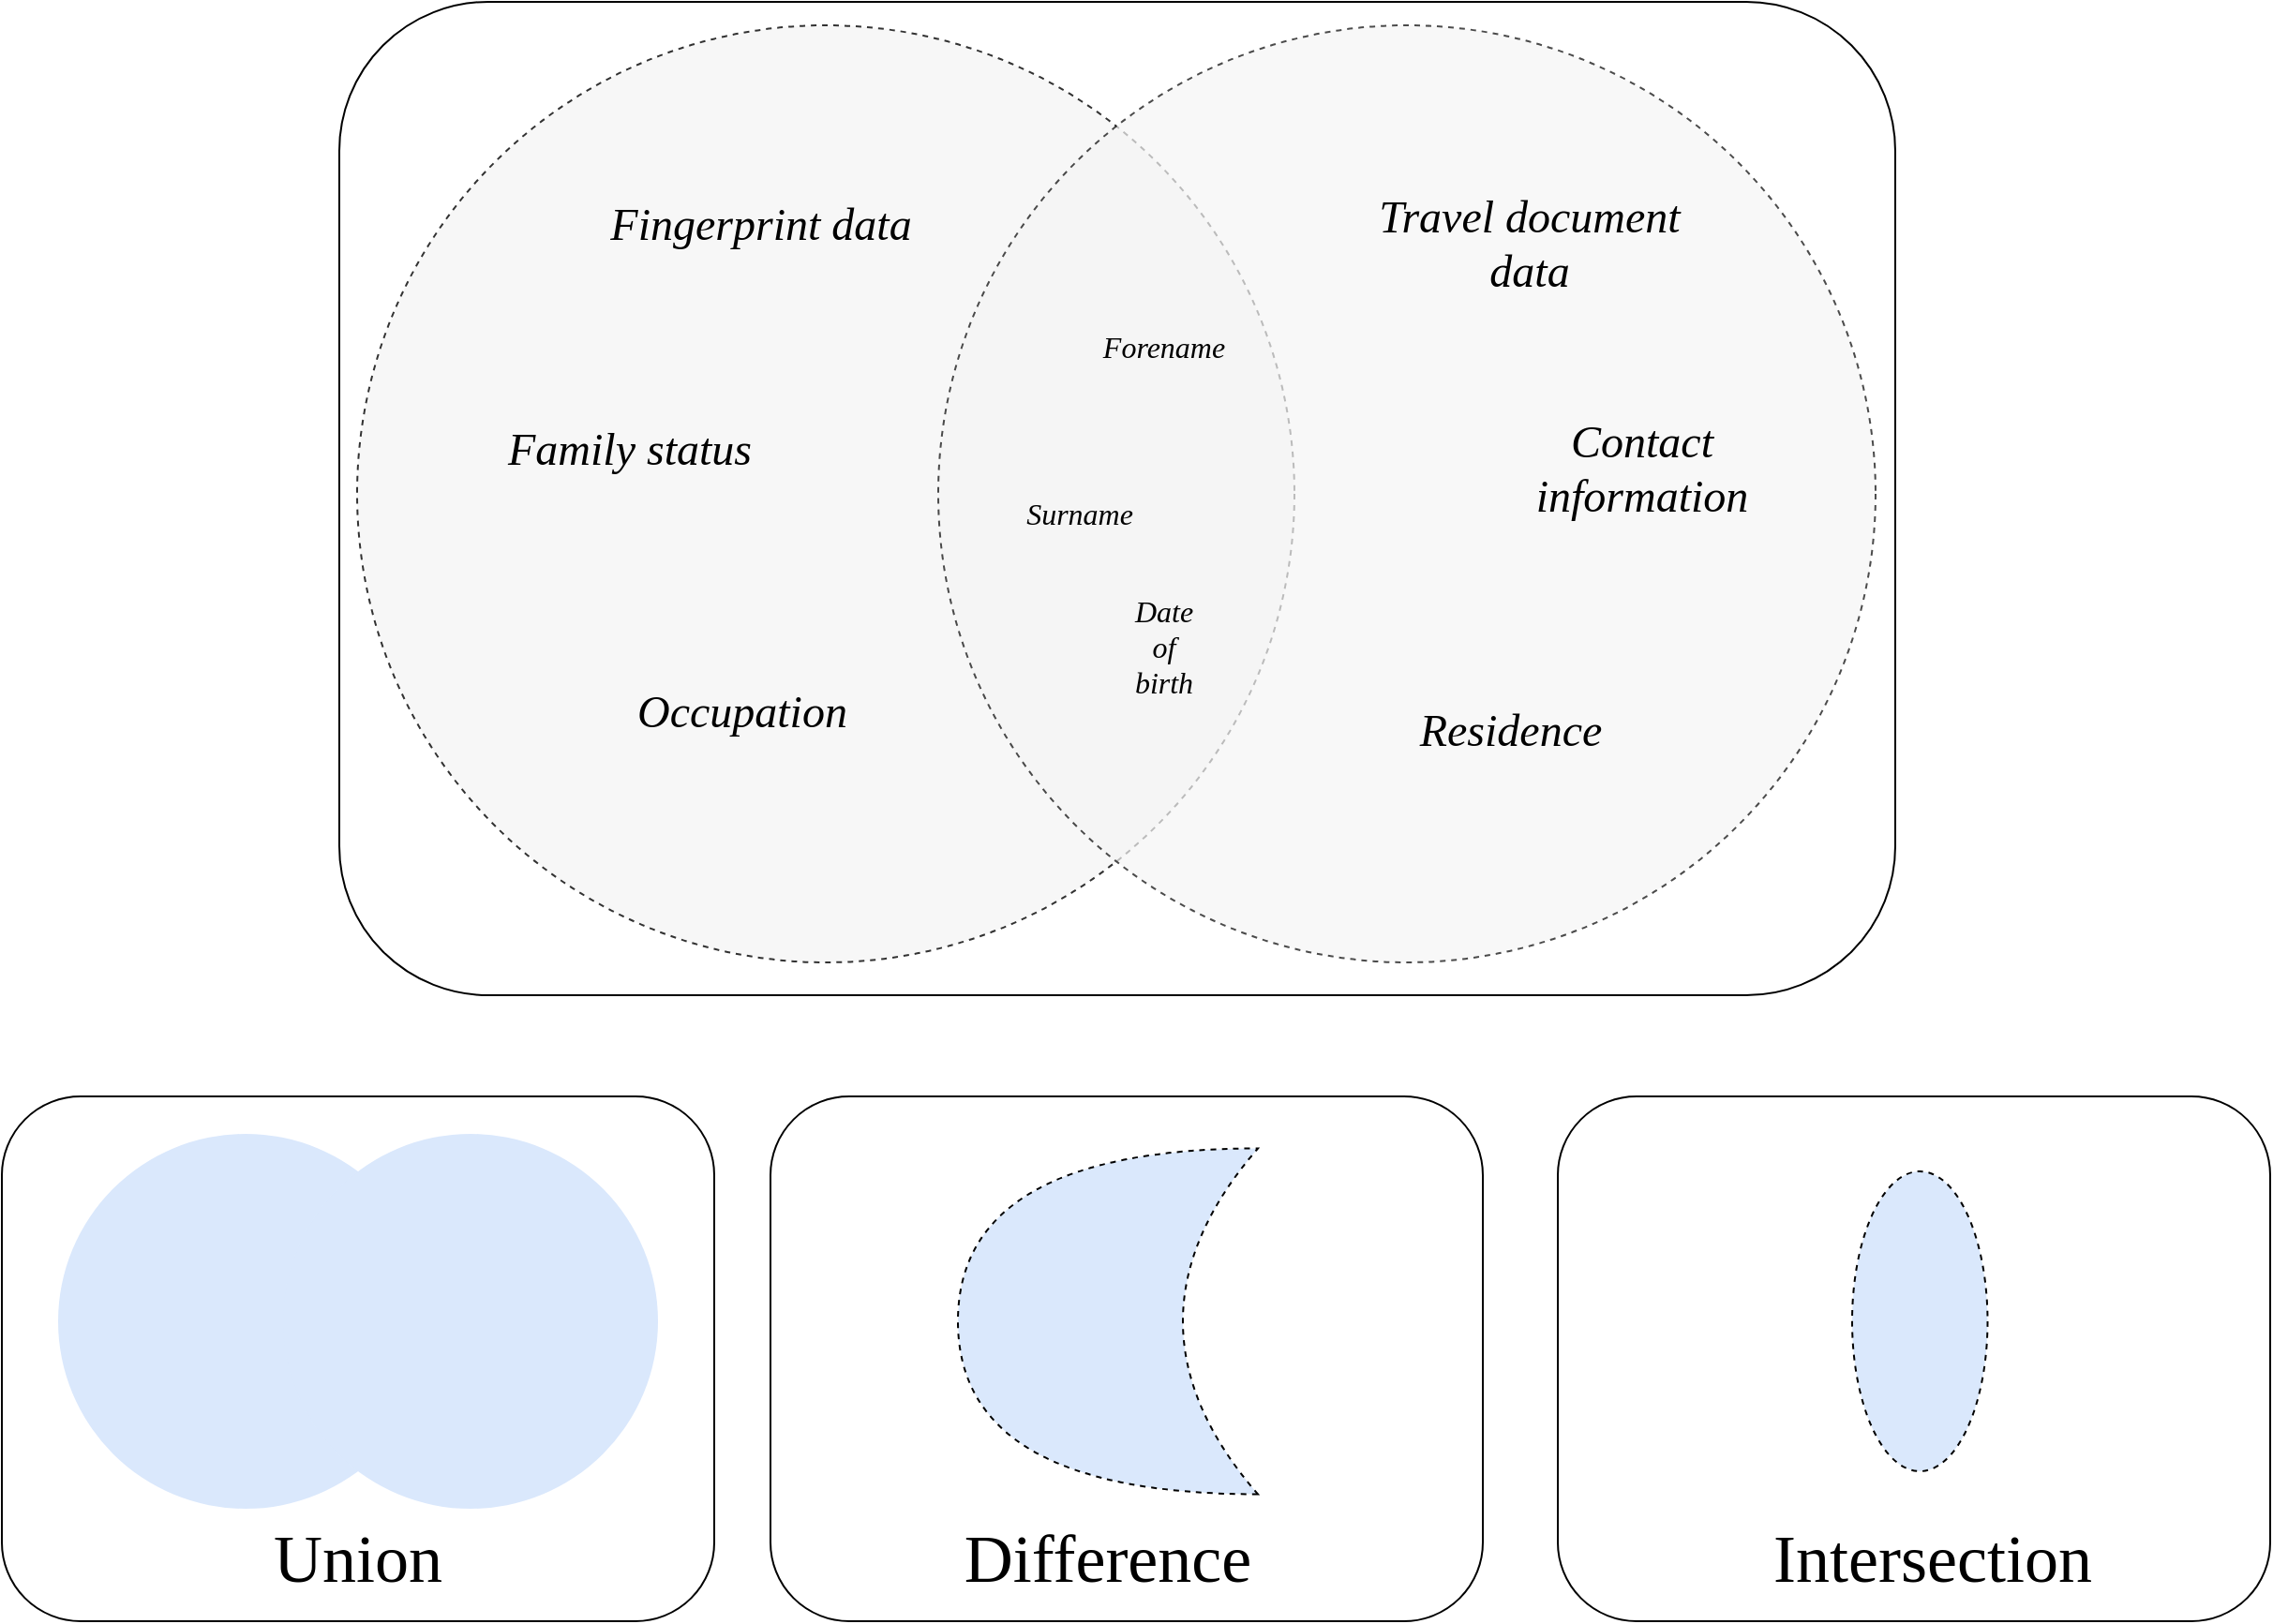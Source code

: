 <mxfile version="13.4.5" type="device"><diagram id="3228e29e-7158-1315-38df-8450db1d8a1d" name="Page-1"><mxGraphModel dx="932" dy="666" grid="1" gridSize="10" guides="1" tooltips="1" connect="1" arrows="1" fold="1" page="0" pageScale="1" pageWidth="1169" pageHeight="827" background="#ffffff" math="0" shadow="0"><root><mxCell id="0"/><mxCell id="1" parent="0"/><mxCell id="pJNdOVW56CGBnsEbcG_9-21560" value="" style="rounded=1;whiteSpace=wrap;html=1;strokeColor=#000000;fontColor=#000000;fontFamily=Cambria;shadow=0;" parent="1" vertex="1"><mxGeometry x="940" y="613" width="380" height="280" as="geometry"/></mxCell><mxCell id="pJNdOVW56CGBnsEbcG_9-21559" value="" style="rounded=1;whiteSpace=wrap;html=1;strokeColor=#000000;fontColor=#000000;fontFamily=Cambria;shadow=0;" parent="1" vertex="1"><mxGeometry x="520" y="613" width="380" height="280" as="geometry"/></mxCell><mxCell id="pJNdOVW56CGBnsEbcG_9-21558" value="" style="rounded=1;whiteSpace=wrap;html=1;strokeColor=#000000;fontColor=#000000;fontFamily=Cambria;shadow=0;" parent="1" vertex="1"><mxGeometry x="110" y="613" width="380" height="280" as="geometry"/></mxCell><mxCell id="pJNdOVW56CGBnsEbcG_9-21551" value="" style="ellipse;html=1;fillColor=#dae8fc;strokeColor=none;fontFamily=Cambria;shadow=0;" parent="1" vertex="1"><mxGeometry x="140" y="633" width="200" height="200" as="geometry"/></mxCell><mxCell id="pJNdOVW56CGBnsEbcG_9-21553" value="" style="ellipse;html=1;fillColor=#dae8fc;strokeColor=none;fontFamily=Cambria;shadow=0;" parent="1" vertex="1"><mxGeometry x="260" y="633" width="200" height="200" as="geometry"/></mxCell><mxCell id="pJNdOVW56CGBnsEbcG_9-21556" value="" style="ellipse;whiteSpace=wrap;html=1;strokeColor=#000000;fillColor=#dae8fc;fontFamily=Cambria;shadow=0;dashed=1;" parent="1" vertex="1"><mxGeometry x="1097" y="653" width="72.25" height="160" as="geometry"/></mxCell><mxCell id="pJNdOVW56CGBnsEbcG_9-21561" value="Union" style="text;html=1;strokeColor=none;fillColor=none;align=center;verticalAlign=middle;whiteSpace=wrap;rounded=0;fontColor=#000000;horizontal=1;fontSize=36;fontFamily=Cambria;shadow=0;" parent="1" vertex="1"><mxGeometry x="280" y="850" width="40" height="20" as="geometry"/></mxCell><mxCell id="pJNdOVW56CGBnsEbcG_9-21562" value="Difference" style="text;html=1;strokeColor=none;fillColor=none;align=center;verticalAlign=middle;whiteSpace=wrap;rounded=0;fontColor=#000000;horizontal=1;fontSize=36;fontFamily=Cambria;shadow=0;" parent="1" vertex="1"><mxGeometry x="680" y="850" width="40" height="20" as="geometry"/></mxCell><mxCell id="pJNdOVW56CGBnsEbcG_9-21563" value="Intersection" style="text;html=1;strokeColor=none;fillColor=none;align=center;verticalAlign=middle;whiteSpace=wrap;rounded=0;fontColor=#000000;horizontal=1;fontSize=36;fontFamily=Cambria;shadow=0;" parent="1" vertex="1"><mxGeometry x="1119.5" y="850" width="40" height="20" as="geometry"/></mxCell><mxCell id="pJNdOVW56CGBnsEbcG_9-21564" value="" style="shape=xor;whiteSpace=wrap;html=1;strokeColor=#000000;fontSize=12;direction=west;fillColor=#dae8fc;shadow=0;dashed=1;" parent="1" vertex="1"><mxGeometry x="620" y="640.75" width="160" height="184.5" as="geometry"/></mxCell><mxCell id="pJNdOVW56CGBnsEbcG_9-21557" value="" style="rounded=1;fontFamily=Cambria;labelBackgroundColor=none;labelBorderColor=none;fontStyle=2;verticalAlign=middle;align=center;whiteSpace=wrap;html=1;glass=0;comic=0;shadow=0;gradientDirection=north;strokeColor=#000000;perimeterSpacing=0;" parent="1" vertex="1"><mxGeometry x="290" y="29" width="830" height="530" as="geometry"/></mxCell><mxCell id="21532" value="" style="ellipse;fontFamily=Cambria;fillColor=#f5f5f5;strokeColor=#000000;labelBackgroundColor=none;labelBorderColor=none;fontStyle=2;verticalAlign=middle;align=center;whiteSpace=wrap;html=1;fontColor=#333333;shadow=0;opacity=80;dashed=1;" parent="1" vertex="1"><mxGeometry x="299.5" y="41.5" width="500" height="500" as="geometry"/></mxCell><mxCell id="21534" value="Fingerprint data" style="text;fontSize=24;align=center;verticalAlign=middle;fontColor=#000000;fontFamily=Cambria;labelBackgroundColor=none;labelBorderColor=none;fontStyle=2;whiteSpace=wrap;html=1;shadow=0;" parent="1" vertex="1"><mxGeometry x="419.5" y="113" width="190" height="70" as="geometry"/></mxCell><mxCell id="pJNdOVW56CGBnsEbcG_9-21540" value="Family status" style="text;fontSize=24;align=center;verticalAlign=middle;fontColor=#000000;fontFamily=Cambria;labelBackgroundColor=none;labelBorderColor=none;fontStyle=2;whiteSpace=wrap;html=1;shadow=0;" parent="1" vertex="1"><mxGeometry x="350" y="233" width="190" height="70" as="geometry"/></mxCell><mxCell id="pJNdOVW56CGBnsEbcG_9-21547" value="Occupation" style="text;fontSize=24;align=center;verticalAlign=middle;fontColor=#000000;fontFamily=Cambria;labelBackgroundColor=none;labelBorderColor=none;fontStyle=2;whiteSpace=wrap;html=1;shadow=0;" parent="1" vertex="1"><mxGeometry x="410" y="373" width="190" height="70" as="geometry"/></mxCell><mxCell id="pJNdOVW56CGBnsEbcG_9-21552" value="" style="ellipse;fontFamily=Cambria;labelBackgroundColor=none;labelBorderColor=none;fontStyle=2;verticalAlign=middle;align=center;whiteSpace=wrap;html=1;fillColor=#f5f5f5;strokeColor=#000000;fontColor=#333333;shadow=0;opacity=70;dashed=1;" parent="1" vertex="1"><mxGeometry x="609.5" y="41.5" width="500" height="500" as="geometry"/></mxCell><mxCell id="21535" value="Travel document data" style="text;fontSize=24;align=center;verticalAlign=middle;fontColor=#000000;fontFamily=Cambria;labelBackgroundColor=none;labelBorderColor=none;fontStyle=2;whiteSpace=wrap;html=1;shadow=0;" parent="1" vertex="1"><mxGeometry x="830" y="123" width="190" height="70" as="geometry"/></mxCell><mxCell id="21537" value="Forename" style="text;align=center;fontColor=#000000;fontSize=16;fontFamily=Cambria;labelBackgroundColor=none;labelBorderColor=none;fontStyle=2;verticalAlign=middle;whiteSpace=wrap;html=1;shadow=0;" parent="1" vertex="1"><mxGeometry x="710" y="193" width="40" height="40" as="geometry"/></mxCell><mxCell id="21540" value="Surname" style="text;align=center;fontColor=#000000;fontSize=16;fontFamily=Cambria;labelBackgroundColor=none;labelBorderColor=none;fontStyle=2;verticalAlign=middle;whiteSpace=wrap;html=1;shadow=0;" parent="1" vertex="1"><mxGeometry x="665" y="281.5" width="40" height="40" as="geometry"/></mxCell><mxCell id="pJNdOVW56CGBnsEbcG_9-21543" value="Date of birth" style="text;align=center;fontColor=#000000;fontSize=16;fontFamily=Cambria;labelBackgroundColor=none;labelBorderColor=none;fontStyle=2;verticalAlign=middle;whiteSpace=wrap;html=1;shadow=0;" parent="1" vertex="1"><mxGeometry x="710" y="353" width="40" height="40" as="geometry"/></mxCell><mxCell id="pJNdOVW56CGBnsEbcG_9-21545" value="Residence" style="text;fontSize=24;align=center;verticalAlign=middle;fontColor=#000000;fontFamily=Cambria;labelBackgroundColor=none;labelBorderColor=none;fontStyle=2;whiteSpace=wrap;html=1;shadow=0;" parent="1" vertex="1"><mxGeometry x="820" y="383" width="190" height="70" as="geometry"/></mxCell><mxCell id="pJNdOVW56CGBnsEbcG_9-21548" value="Contact information" style="text;fontSize=24;align=center;verticalAlign=middle;fontColor=#000000;fontFamily=Cambria;labelBackgroundColor=none;labelBorderColor=none;fontStyle=2;whiteSpace=wrap;html=1;shadow=0;" parent="1" vertex="1"><mxGeometry x="890" y="243" width="190" height="70" as="geometry"/></mxCell></root></mxGraphModel></diagram></mxfile>